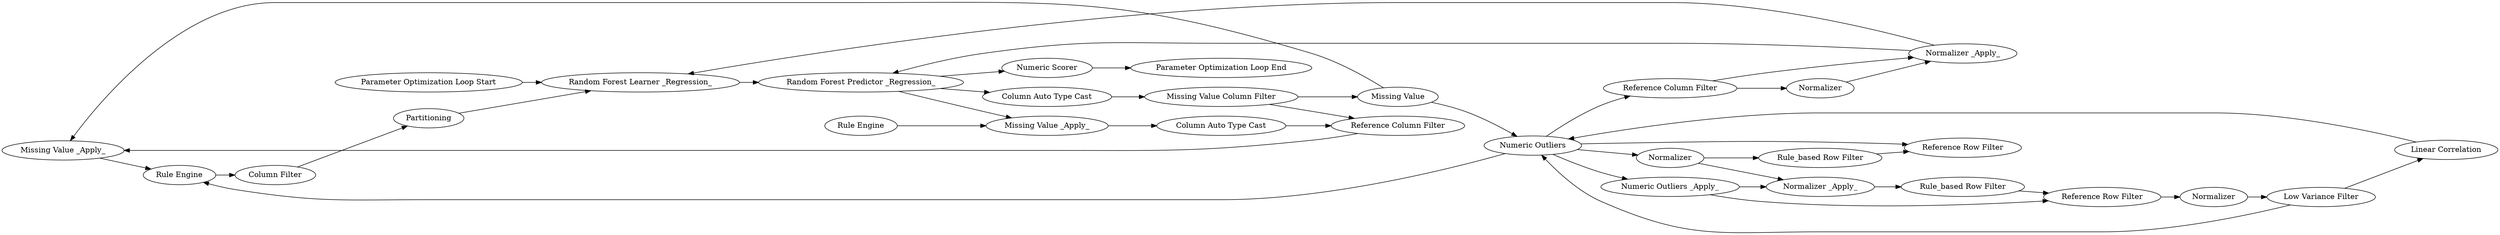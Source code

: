 digraph {
	73 -> 23
	56 -> 77
	66 -> 85
	78 -> 79
	84 -> 53
	784 -> 786
	82 -> 66
	23 -> 26
	780 -> 786
	63 -> 64
	56 -> 78
	53 -> 76
	79 -> 65
	66 -> 780
	55 -> 56
	53 -> 66
	66 -> 785
	77 -> 78
	78 -> 80
	81 -> 72
	81 -> 82
	85 -> 56
	780 -> 778
	76 -> 66
	72 -> 73
	66 -> 774
	786 -> 84
	774 -> 778
	26 -> 24
	24 -> 77
	778 -> 784
	85 -> 55
	62 -> 77
	83 -> 72
	66 -> 23
	78 -> 64
	82 -> 73
	80 -> 81
	775 -> 785
	774 -> 775
	64 -> 83
	784 [label="Rule_based Row Filter"]
	55 [label=Normalizer]
	774 [label=Normalizer]
	79 [label="Numeric Scorer"]
	26 [label="Column Filter"]
	78 [label="Random Forest Predictor _Regression_"]
	24 [label=Partitioning]
	64 [label="Missing Value _Apply_"]
	84 [label=Normalizer]
	778 [label="Normalizer _Apply_"]
	56 [label="Normalizer _Apply_"]
	775 [label="Rule_based Row Filter"]
	85 [label="Reference Column Filter"]
	785 [label="Reference Row Filter"]
	53 [label="Low Variance Filter"]
	72 [label="Reference Column Filter"]
	23 [label="Rule Engine"]
	63 [label="Rule Engine"]
	77 [label="Random Forest Learner _Regression_"]
	76 [label="Linear Correlation"]
	83 [label="Column Auto Type Cast"]
	81 [label="Missing Value Column Filter"]
	66 [label="Numeric Outliers"]
	62 [label="Parameter Optimization Loop Start"]
	82 [label="Missing Value"]
	65 [label="Parameter Optimization Loop End"]
	80 [label="Column Auto Type Cast"]
	73 [label="Missing Value _Apply_"]
	786 [label="Reference Row Filter"]
	780 [label="Numeric Outliers _Apply_"]
	rankdir=LR
}
